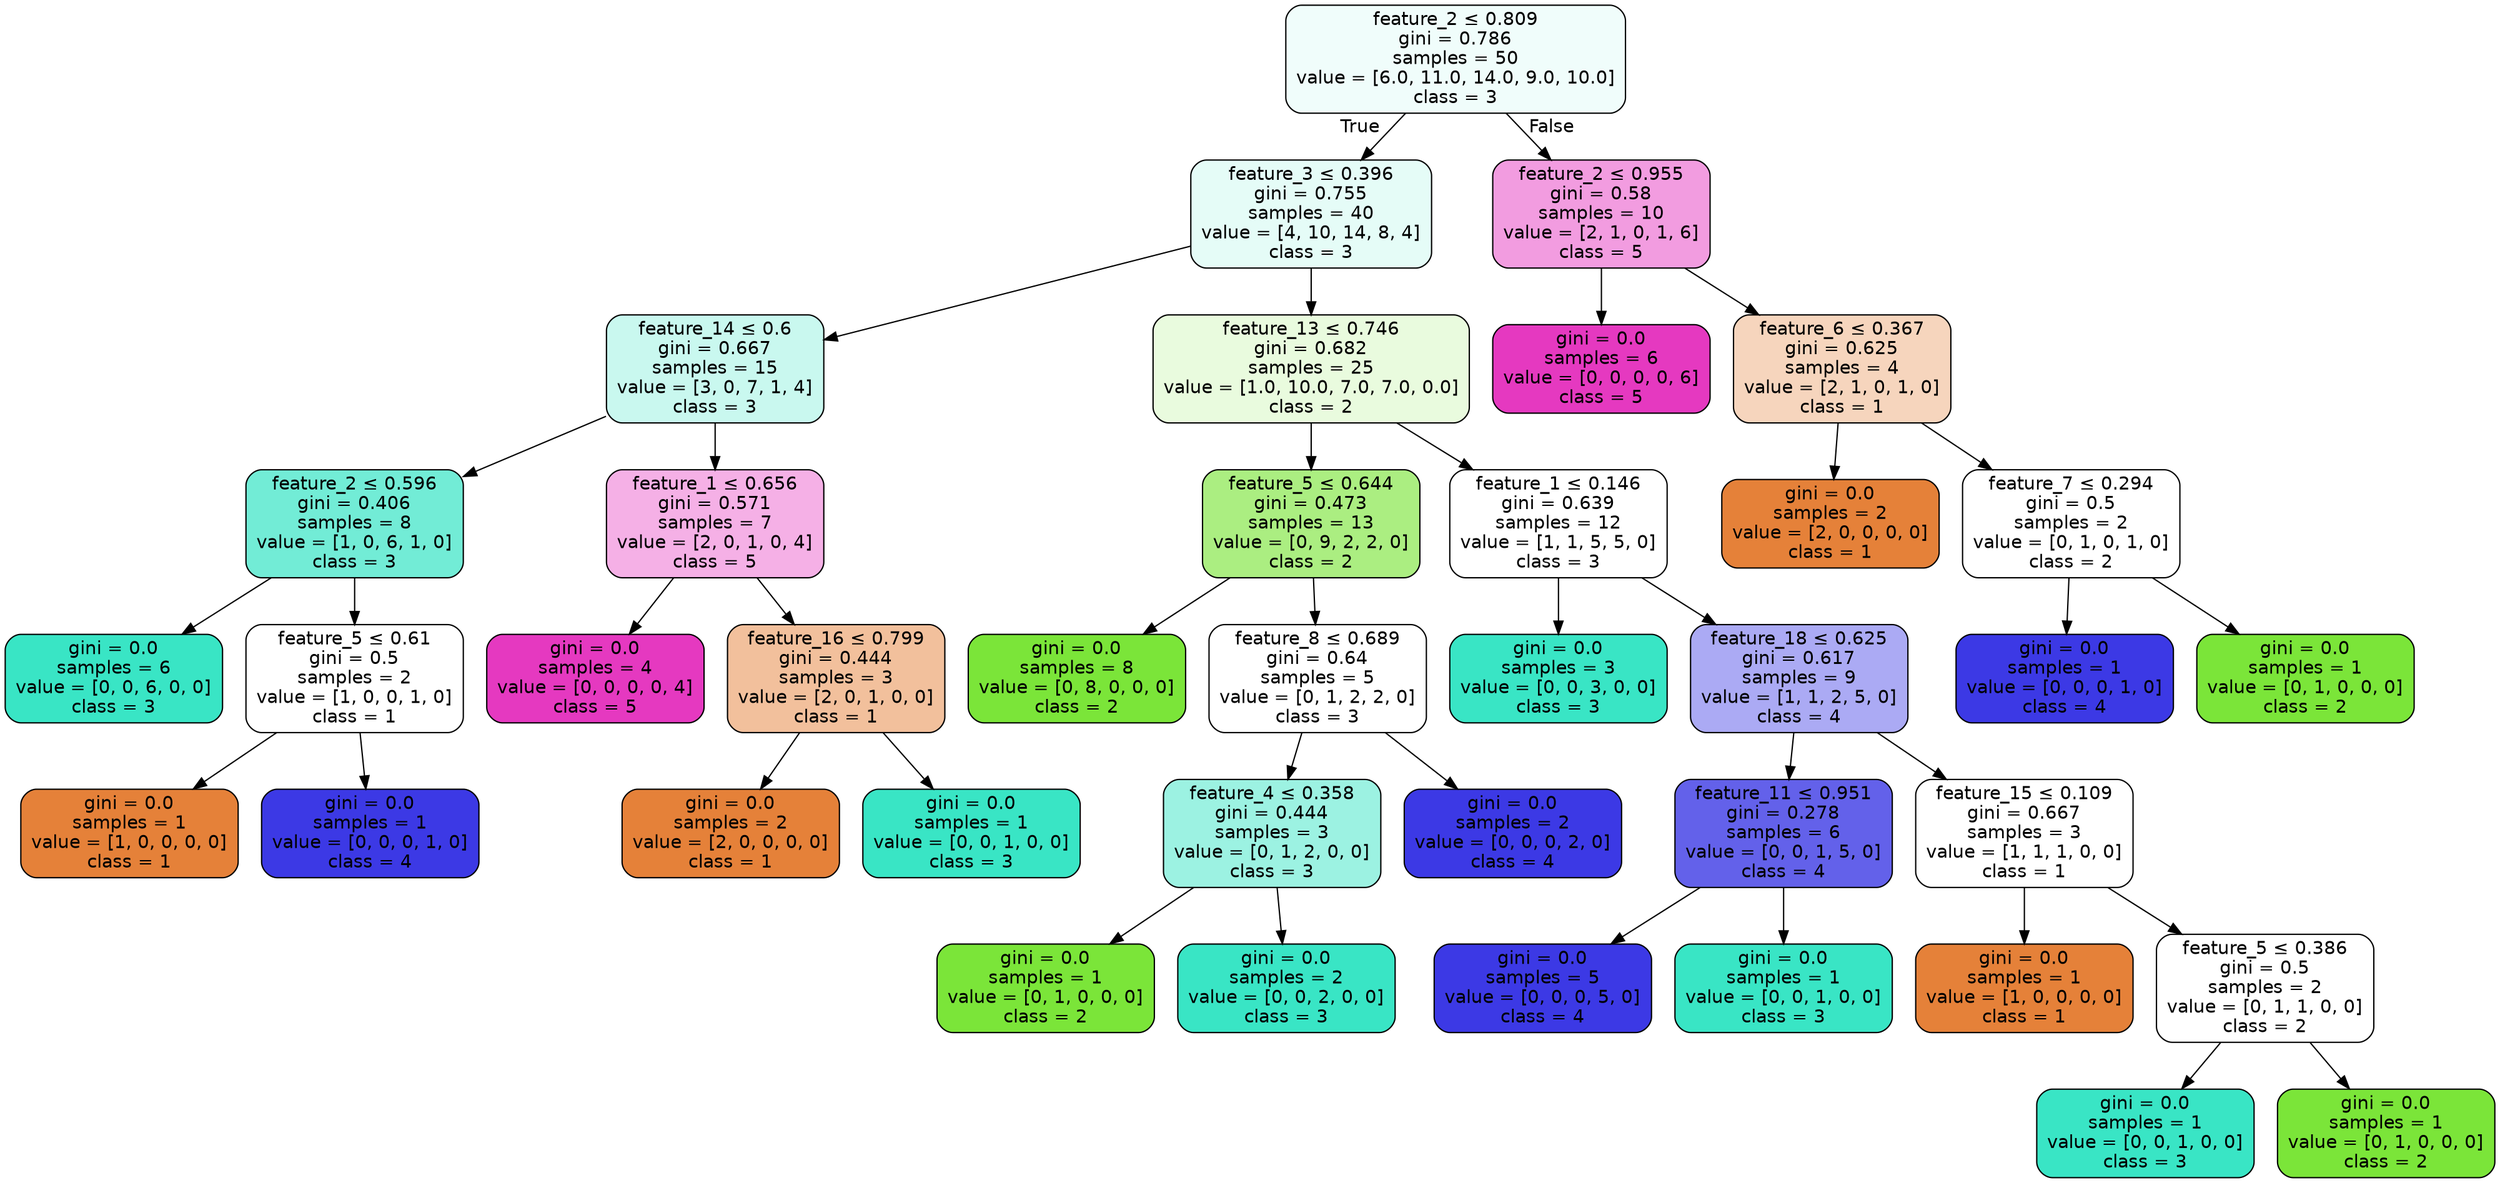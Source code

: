 digraph Tree {
node [shape=box, style="filled, rounded", color="black", fontname="helvetica"] ;
edge [fontname="helvetica"] ;
0 [label=<feature_2 &le; 0.809<br/>gini = 0.786<br/>samples = 50<br/>value = [6.0, 11.0, 14.0, 9.0, 10.0]<br/>class = 3>, fillcolor="#f0fdfb"] ;
1 [label=<feature_3 &le; 0.396<br/>gini = 0.755<br/>samples = 40<br/>value = [4, 10, 14, 8, 4]<br/>class = 3>, fillcolor="#e5fcf7"] ;
0 -> 1 [labeldistance=2.5, labelangle=45, headlabel="True"] ;
2 [label=<feature_14 &le; 0.6<br/>gini = 0.667<br/>samples = 15<br/>value = [3, 0, 7, 1, 4]<br/>class = 3>, fillcolor="#c9f8ef"] ;
1 -> 2 ;
3 [label=<feature_2 &le; 0.596<br/>gini = 0.406<br/>samples = 8<br/>value = [1, 0, 6, 1, 0]<br/>class = 3>, fillcolor="#72ecd6"] ;
2 -> 3 ;
4 [label=<gini = 0.0<br/>samples = 6<br/>value = [0, 0, 6, 0, 0]<br/>class = 3>, fillcolor="#39e5c5"] ;
3 -> 4 ;
5 [label=<feature_5 &le; 0.61<br/>gini = 0.5<br/>samples = 2<br/>value = [1, 0, 0, 1, 0]<br/>class = 1>, fillcolor="#ffffff"] ;
3 -> 5 ;
6 [label=<gini = 0.0<br/>samples = 1<br/>value = [1, 0, 0, 0, 0]<br/>class = 1>, fillcolor="#e58139"] ;
5 -> 6 ;
7 [label=<gini = 0.0<br/>samples = 1<br/>value = [0, 0, 0, 1, 0]<br/>class = 4>, fillcolor="#3c39e5"] ;
5 -> 7 ;
8 [label=<feature_1 &le; 0.656<br/>gini = 0.571<br/>samples = 7<br/>value = [2, 0, 1, 0, 4]<br/>class = 5>, fillcolor="#f5b0e6"] ;
2 -> 8 ;
9 [label=<gini = 0.0<br/>samples = 4<br/>value = [0, 0, 0, 0, 4]<br/>class = 5>, fillcolor="#e539c0"] ;
8 -> 9 ;
10 [label=<feature_16 &le; 0.799<br/>gini = 0.444<br/>samples = 3<br/>value = [2, 0, 1, 0, 0]<br/>class = 1>, fillcolor="#f2c09c"] ;
8 -> 10 ;
11 [label=<gini = 0.0<br/>samples = 2<br/>value = [2, 0, 0, 0, 0]<br/>class = 1>, fillcolor="#e58139"] ;
10 -> 11 ;
12 [label=<gini = 0.0<br/>samples = 1<br/>value = [0, 0, 1, 0, 0]<br/>class = 3>, fillcolor="#39e5c5"] ;
10 -> 12 ;
13 [label=<feature_13 &le; 0.746<br/>gini = 0.682<br/>samples = 25<br/>value = [1.0, 10.0, 7.0, 7.0, 0.0]<br/>class = 2>, fillcolor="#e9fbde"] ;
1 -> 13 ;
14 [label=<feature_5 &le; 0.644<br/>gini = 0.473<br/>samples = 13<br/>value = [0, 9, 2, 2, 0]<br/>class = 2>, fillcolor="#abee81"] ;
13 -> 14 ;
15 [label=<gini = 0.0<br/>samples = 8<br/>value = [0, 8, 0, 0, 0]<br/>class = 2>, fillcolor="#7be539"] ;
14 -> 15 ;
16 [label=<feature_8 &le; 0.689<br/>gini = 0.64<br/>samples = 5<br/>value = [0, 1, 2, 2, 0]<br/>class = 3>, fillcolor="#ffffff"] ;
14 -> 16 ;
17 [label=<feature_4 &le; 0.358<br/>gini = 0.444<br/>samples = 3<br/>value = [0, 1, 2, 0, 0]<br/>class = 3>, fillcolor="#9cf2e2"] ;
16 -> 17 ;
18 [label=<gini = 0.0<br/>samples = 1<br/>value = [0, 1, 0, 0, 0]<br/>class = 2>, fillcolor="#7be539"] ;
17 -> 18 ;
19 [label=<gini = 0.0<br/>samples = 2<br/>value = [0, 0, 2, 0, 0]<br/>class = 3>, fillcolor="#39e5c5"] ;
17 -> 19 ;
20 [label=<gini = 0.0<br/>samples = 2<br/>value = [0, 0, 0, 2, 0]<br/>class = 4>, fillcolor="#3c39e5"] ;
16 -> 20 ;
21 [label=<feature_1 &le; 0.146<br/>gini = 0.639<br/>samples = 12<br/>value = [1, 1, 5, 5, 0]<br/>class = 3>, fillcolor="#ffffff"] ;
13 -> 21 ;
22 [label=<gini = 0.0<br/>samples = 3<br/>value = [0, 0, 3, 0, 0]<br/>class = 3>, fillcolor="#39e5c5"] ;
21 -> 22 ;
23 [label=<feature_18 &le; 0.625<br/>gini = 0.617<br/>samples = 9<br/>value = [1, 1, 2, 5, 0]<br/>class = 4>, fillcolor="#abaaf4"] ;
21 -> 23 ;
24 [label=<feature_11 &le; 0.951<br/>gini = 0.278<br/>samples = 6<br/>value = [0, 0, 1, 5, 0]<br/>class = 4>, fillcolor="#6361ea"] ;
23 -> 24 ;
25 [label=<gini = 0.0<br/>samples = 5<br/>value = [0, 0, 0, 5, 0]<br/>class = 4>, fillcolor="#3c39e5"] ;
24 -> 25 ;
26 [label=<gini = 0.0<br/>samples = 1<br/>value = [0, 0, 1, 0, 0]<br/>class = 3>, fillcolor="#39e5c5"] ;
24 -> 26 ;
27 [label=<feature_15 &le; 0.109<br/>gini = 0.667<br/>samples = 3<br/>value = [1, 1, 1, 0, 0]<br/>class = 1>, fillcolor="#ffffff"] ;
23 -> 27 ;
28 [label=<gini = 0.0<br/>samples = 1<br/>value = [1, 0, 0, 0, 0]<br/>class = 1>, fillcolor="#e58139"] ;
27 -> 28 ;
29 [label=<feature_5 &le; 0.386<br/>gini = 0.5<br/>samples = 2<br/>value = [0, 1, 1, 0, 0]<br/>class = 2>, fillcolor="#ffffff"] ;
27 -> 29 ;
30 [label=<gini = 0.0<br/>samples = 1<br/>value = [0, 0, 1, 0, 0]<br/>class = 3>, fillcolor="#39e5c5"] ;
29 -> 30 ;
31 [label=<gini = 0.0<br/>samples = 1<br/>value = [0, 1, 0, 0, 0]<br/>class = 2>, fillcolor="#7be539"] ;
29 -> 31 ;
32 [label=<feature_2 &le; 0.955<br/>gini = 0.58<br/>samples = 10<br/>value = [2, 1, 0, 1, 6]<br/>class = 5>, fillcolor="#f29ce0"] ;
0 -> 32 [labeldistance=2.5, labelangle=-45, headlabel="False"] ;
33 [label=<gini = 0.0<br/>samples = 6<br/>value = [0, 0, 0, 0, 6]<br/>class = 5>, fillcolor="#e539c0"] ;
32 -> 33 ;
34 [label=<feature_6 &le; 0.367<br/>gini = 0.625<br/>samples = 4<br/>value = [2, 1, 0, 1, 0]<br/>class = 1>, fillcolor="#f6d5bd"] ;
32 -> 34 ;
35 [label=<gini = 0.0<br/>samples = 2<br/>value = [2, 0, 0, 0, 0]<br/>class = 1>, fillcolor="#e58139"] ;
34 -> 35 ;
36 [label=<feature_7 &le; 0.294<br/>gini = 0.5<br/>samples = 2<br/>value = [0, 1, 0, 1, 0]<br/>class = 2>, fillcolor="#ffffff"] ;
34 -> 36 ;
37 [label=<gini = 0.0<br/>samples = 1<br/>value = [0, 0, 0, 1, 0]<br/>class = 4>, fillcolor="#3c39e5"] ;
36 -> 37 ;
38 [label=<gini = 0.0<br/>samples = 1<br/>value = [0, 1, 0, 0, 0]<br/>class = 2>, fillcolor="#7be539"] ;
36 -> 38 ;
}